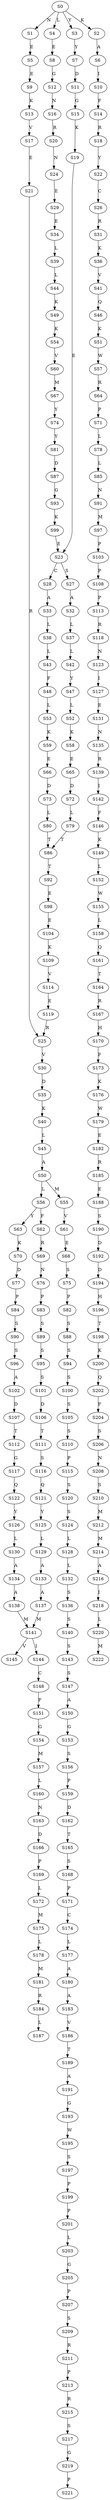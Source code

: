 strict digraph  {
	S0 -> S1 [ label = N ];
	S0 -> S2 [ label = K ];
	S0 -> S3 [ label = Y ];
	S0 -> S4 [ label = L ];
	S1 -> S5 [ label = E ];
	S2 -> S6 [ label = A ];
	S3 -> S7 [ label = Y ];
	S4 -> S8 [ label = E ];
	S5 -> S9 [ label = E ];
	S6 -> S10 [ label = I ];
	S7 -> S11 [ label = D ];
	S8 -> S12 [ label = G ];
	S9 -> S13 [ label = K ];
	S10 -> S14 [ label = F ];
	S11 -> S15 [ label = G ];
	S12 -> S16 [ label = N ];
	S13 -> S17 [ label = V ];
	S14 -> S18 [ label = R ];
	S15 -> S19 [ label = K ];
	S16 -> S20 [ label = R ];
	S17 -> S21 [ label = E ];
	S18 -> S22 [ label = Y ];
	S19 -> S23 [ label = E ];
	S20 -> S24 [ label = N ];
	S21 -> S25 [ label = R ];
	S22 -> S26 [ label = C ];
	S23 -> S27 [ label = S ];
	S23 -> S28 [ label = C ];
	S24 -> S29 [ label = E ];
	S25 -> S30 [ label = V ];
	S26 -> S31 [ label = R ];
	S27 -> S32 [ label = A ];
	S28 -> S33 [ label = A ];
	S29 -> S34 [ label = E ];
	S30 -> S35 [ label = D ];
	S31 -> S36 [ label = K ];
	S32 -> S37 [ label = L ];
	S33 -> S38 [ label = L ];
	S34 -> S39 [ label = L ];
	S35 -> S40 [ label = K ];
	S36 -> S41 [ label = V ];
	S37 -> S42 [ label = L ];
	S38 -> S43 [ label = L ];
	S39 -> S44 [ label = L ];
	S40 -> S45 [ label = L ];
	S41 -> S46 [ label = Q ];
	S42 -> S47 [ label = Y ];
	S43 -> S48 [ label = F ];
	S44 -> S49 [ label = K ];
	S45 -> S50 [ label = A ];
	S46 -> S51 [ label = K ];
	S47 -> S52 [ label = L ];
	S48 -> S53 [ label = L ];
	S49 -> S54 [ label = K ];
	S50 -> S55 [ label = M ];
	S50 -> S56 [ label = L ];
	S51 -> S57 [ label = W ];
	S52 -> S58 [ label = K ];
	S53 -> S59 [ label = K ];
	S54 -> S60 [ label = V ];
	S55 -> S61 [ label = V ];
	S56 -> S62 [ label = F ];
	S56 -> S63 [ label = Y ];
	S57 -> S64 [ label = R ];
	S58 -> S65 [ label = E ];
	S59 -> S66 [ label = E ];
	S60 -> S67 [ label = M ];
	S61 -> S68 [ label = E ];
	S62 -> S69 [ label = R ];
	S63 -> S70 [ label = K ];
	S64 -> S71 [ label = P ];
	S65 -> S72 [ label = D ];
	S66 -> S73 [ label = D ];
	S67 -> S74 [ label = Y ];
	S68 -> S75 [ label = S ];
	S69 -> S76 [ label = N ];
	S70 -> S77 [ label = D ];
	S71 -> S78 [ label = L ];
	S72 -> S79 [ label = L ];
	S73 -> S80 [ label = L ];
	S74 -> S81 [ label = Y ];
	S75 -> S82 [ label = P ];
	S76 -> S83 [ label = P ];
	S77 -> S84 [ label = P ];
	S78 -> S85 [ label = L ];
	S79 -> S86 [ label = T ];
	S80 -> S86 [ label = T ];
	S81 -> S87 [ label = D ];
	S82 -> S88 [ label = S ];
	S83 -> S89 [ label = S ];
	S84 -> S90 [ label = S ];
	S85 -> S91 [ label = N ];
	S86 -> S92 [ label = T ];
	S87 -> S93 [ label = G ];
	S88 -> S94 [ label = S ];
	S89 -> S95 [ label = S ];
	S90 -> S96 [ label = S ];
	S91 -> S97 [ label = M ];
	S92 -> S98 [ label = E ];
	S93 -> S99 [ label = K ];
	S94 -> S100 [ label = S ];
	S95 -> S101 [ label = S ];
	S96 -> S102 [ label = A ];
	S97 -> S103 [ label = P ];
	S98 -> S104 [ label = E ];
	S99 -> S23 [ label = E ];
	S100 -> S105 [ label = S ];
	S101 -> S106 [ label = D ];
	S102 -> S107 [ label = D ];
	S103 -> S108 [ label = P ];
	S104 -> S109 [ label = K ];
	S105 -> S110 [ label = S ];
	S106 -> S111 [ label = T ];
	S107 -> S112 [ label = T ];
	S108 -> S113 [ label = P ];
	S109 -> S114 [ label = V ];
	S110 -> S115 [ label = P ];
	S111 -> S116 [ label = S ];
	S112 -> S117 [ label = G ];
	S113 -> S118 [ label = R ];
	S114 -> S119 [ label = E ];
	S115 -> S120 [ label = S ];
	S116 -> S121 [ label = Q ];
	S117 -> S122 [ label = Q ];
	S118 -> S123 [ label = N ];
	S119 -> S25 [ label = R ];
	S120 -> S124 [ label = S ];
	S121 -> S125 [ label = Y ];
	S122 -> S126 [ label = Y ];
	S123 -> S127 [ label = I ];
	S124 -> S128 [ label = L ];
	S125 -> S129 [ label = L ];
	S126 -> S130 [ label = L ];
	S127 -> S131 [ label = E ];
	S128 -> S132 [ label = L ];
	S129 -> S133 [ label = A ];
	S130 -> S134 [ label = A ];
	S131 -> S135 [ label = N ];
	S132 -> S136 [ label = S ];
	S133 -> S137 [ label = A ];
	S134 -> S138 [ label = A ];
	S135 -> S139 [ label = R ];
	S136 -> S140 [ label = S ];
	S137 -> S141 [ label = M ];
	S138 -> S141 [ label = M ];
	S139 -> S142 [ label = I ];
	S140 -> S143 [ label = S ];
	S141 -> S144 [ label = I ];
	S141 -> S145 [ label = V ];
	S142 -> S146 [ label = F ];
	S143 -> S147 [ label = S ];
	S144 -> S148 [ label = C ];
	S146 -> S149 [ label = K ];
	S147 -> S150 [ label = A ];
	S148 -> S151 [ label = F ];
	S149 -> S152 [ label = L ];
	S150 -> S153 [ label = G ];
	S151 -> S154 [ label = G ];
	S152 -> S155 [ label = W ];
	S153 -> S156 [ label = S ];
	S154 -> S157 [ label = M ];
	S155 -> S158 [ label = L ];
	S156 -> S159 [ label = P ];
	S157 -> S160 [ label = L ];
	S158 -> S161 [ label = Q ];
	S159 -> S162 [ label = D ];
	S160 -> S163 [ label = N ];
	S161 -> S164 [ label = T ];
	S162 -> S165 [ label = T ];
	S163 -> S166 [ label = D ];
	S164 -> S167 [ label = R ];
	S165 -> S168 [ label = S ];
	S166 -> S169 [ label = P ];
	S167 -> S170 [ label = H ];
	S168 -> S171 [ label = P ];
	S169 -> S172 [ label = L ];
	S170 -> S173 [ label = F ];
	S171 -> S174 [ label = C ];
	S172 -> S175 [ label = M ];
	S173 -> S176 [ label = K ];
	S174 -> S177 [ label = L ];
	S175 -> S178 [ label = L ];
	S176 -> S179 [ label = W ];
	S177 -> S180 [ label = A ];
	S178 -> S181 [ label = M ];
	S179 -> S182 [ label = E ];
	S180 -> S183 [ label = A ];
	S181 -> S184 [ label = R ];
	S182 -> S185 [ label = R ];
	S183 -> S186 [ label = V ];
	S184 -> S187 [ label = L ];
	S185 -> S188 [ label = E ];
	S186 -> S189 [ label = T ];
	S188 -> S190 [ label = S ];
	S189 -> S191 [ label = A ];
	S190 -> S192 [ label = D ];
	S191 -> S193 [ label = G ];
	S192 -> S194 [ label = D ];
	S193 -> S195 [ label = W ];
	S194 -> S196 [ label = H ];
	S195 -> S197 [ label = S ];
	S196 -> S198 [ label = T ];
	S197 -> S199 [ label = P ];
	S198 -> S200 [ label = K ];
	S199 -> S201 [ label = P ];
	S200 -> S202 [ label = Q ];
	S201 -> S203 [ label = L ];
	S202 -> S204 [ label = F ];
	S203 -> S205 [ label = G ];
	S204 -> S206 [ label = S ];
	S205 -> S207 [ label = P ];
	S206 -> S208 [ label = N ];
	S207 -> S209 [ label = S ];
	S208 -> S210 [ label = S ];
	S209 -> S211 [ label = R ];
	S210 -> S212 [ label = M ];
	S211 -> S213 [ label = P ];
	S212 -> S214 [ label = M ];
	S213 -> S215 [ label = R ];
	S214 -> S216 [ label = A ];
	S215 -> S217 [ label = S ];
	S216 -> S218 [ label = I ];
	S217 -> S219 [ label = G ];
	S218 -> S220 [ label = L ];
	S219 -> S221 [ label = P ];
	S220 -> S222 [ label = M ];
}
